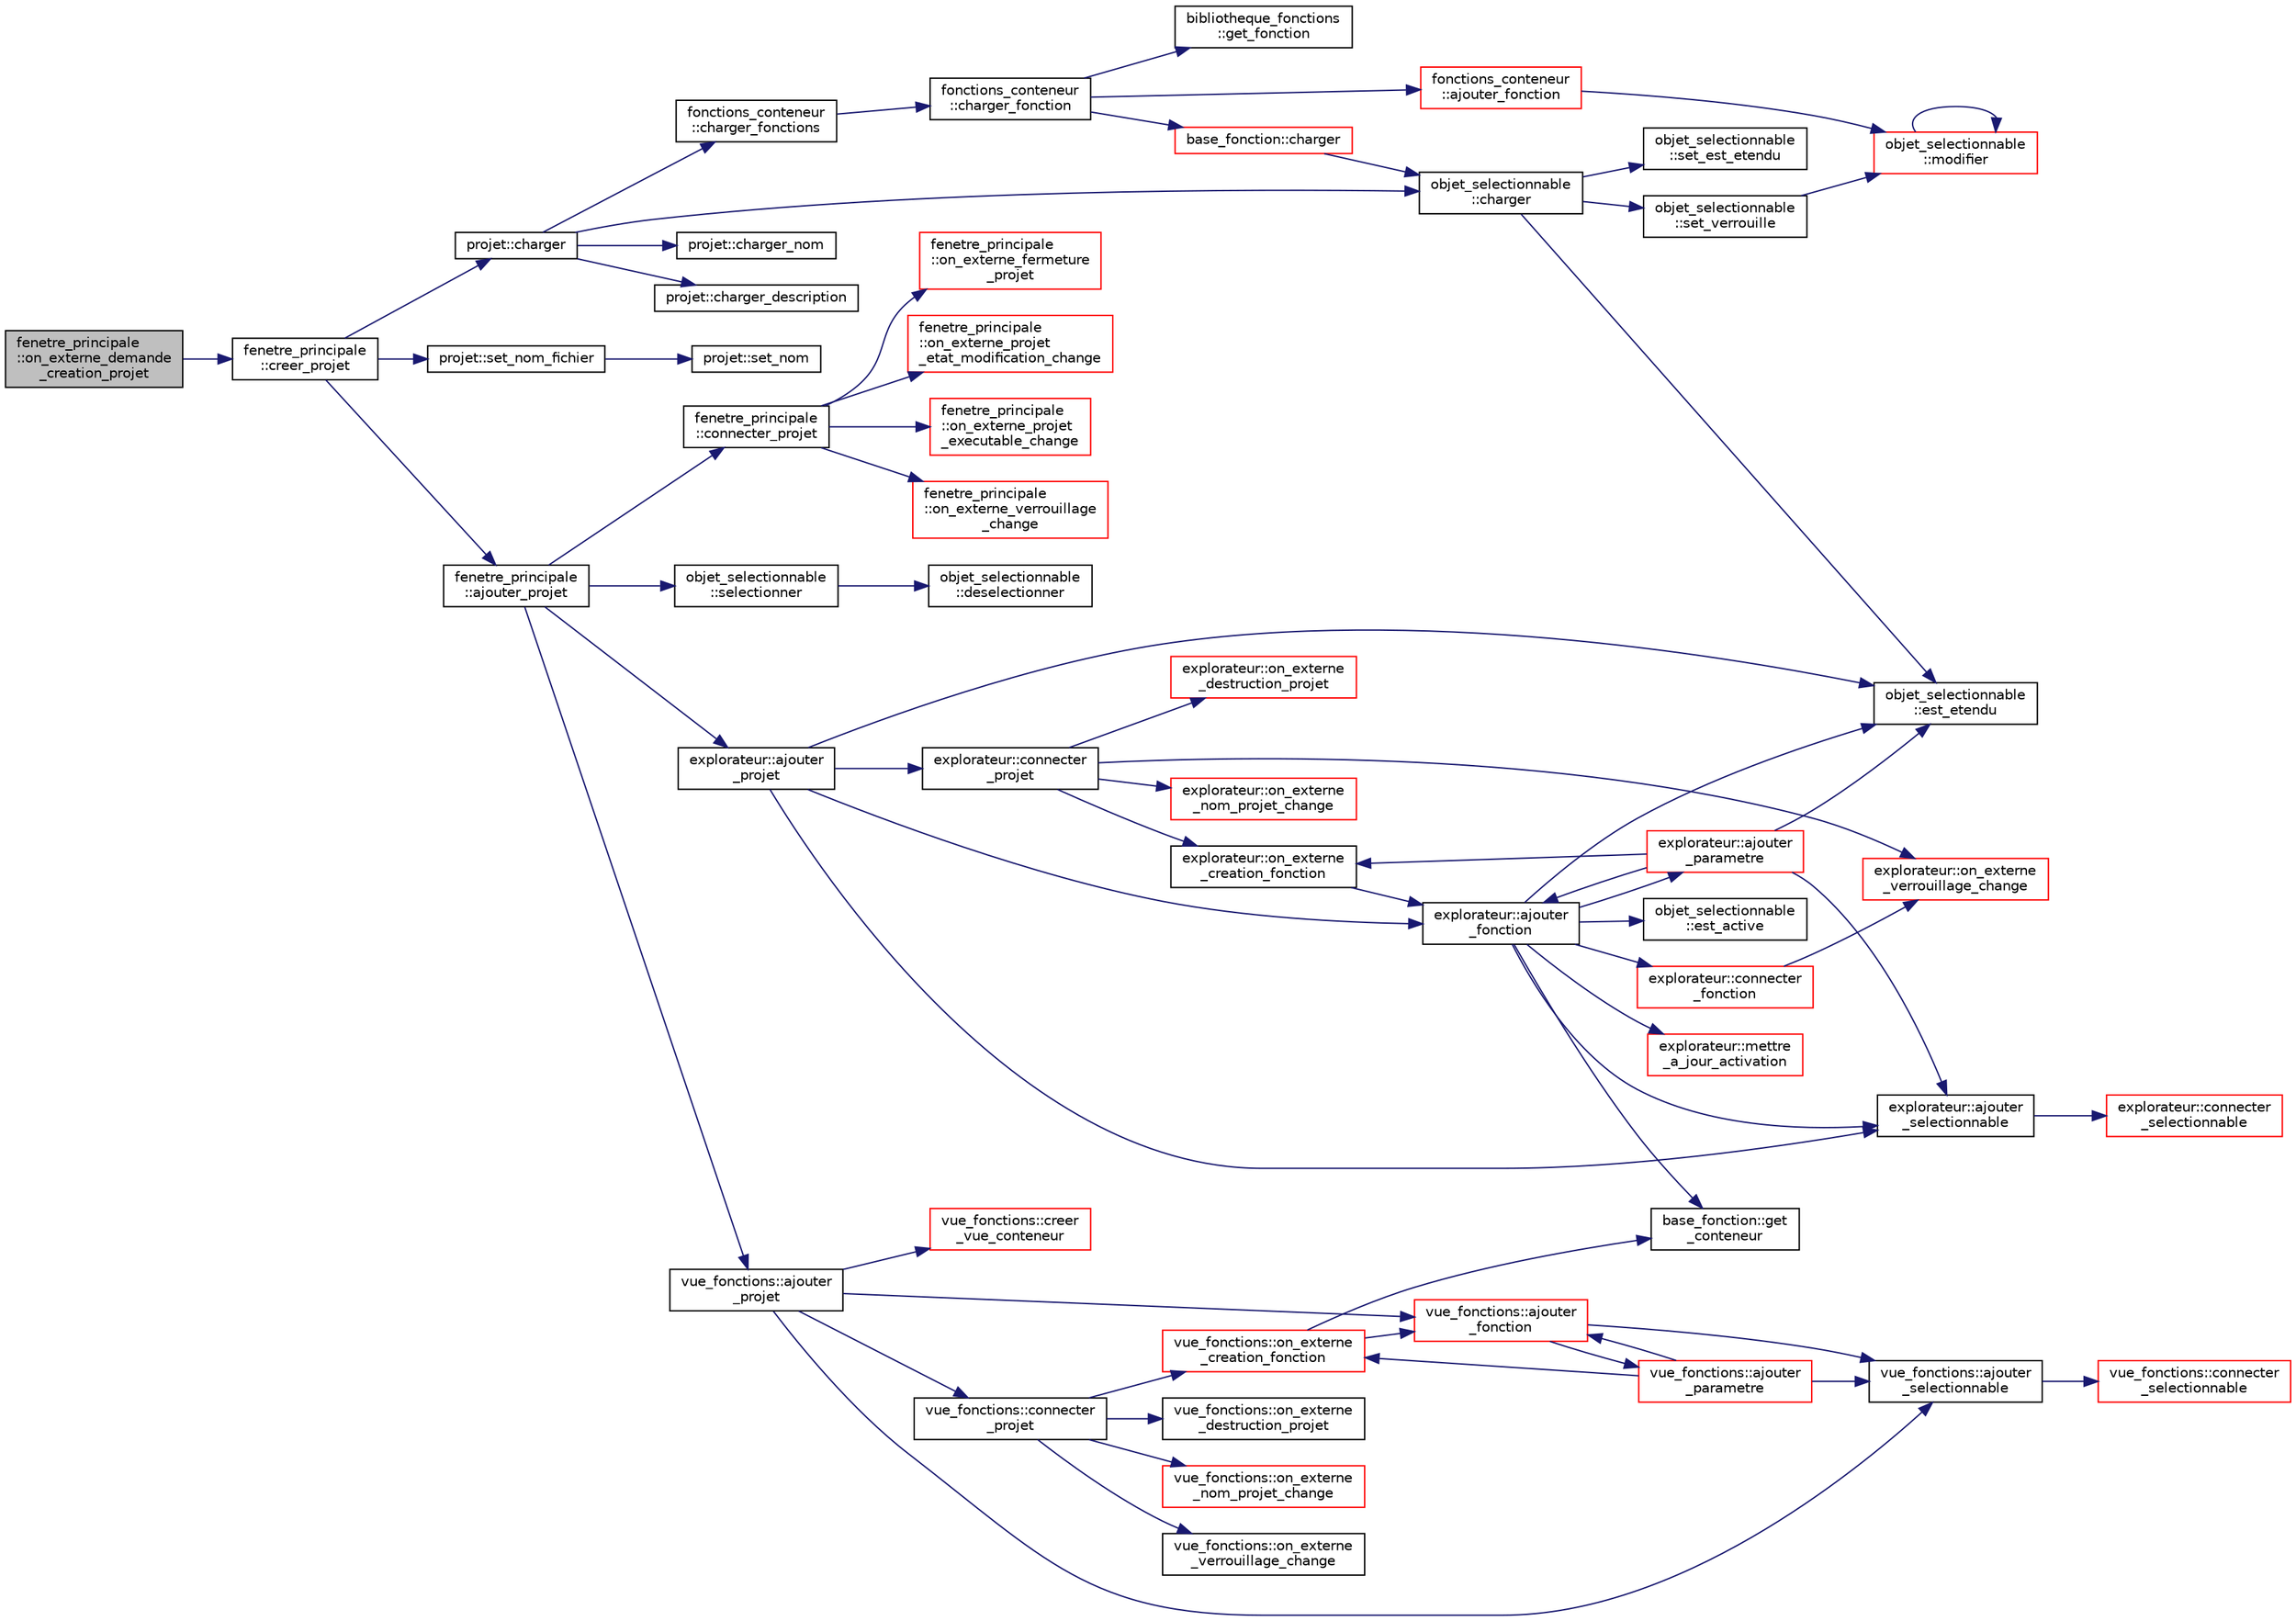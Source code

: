 digraph "fenetre_principale::on_externe_demande_creation_projet"
{
  edge [fontname="Helvetica",fontsize="10",labelfontname="Helvetica",labelfontsize="10"];
  node [fontname="Helvetica",fontsize="10",shape=record];
  rankdir="LR";
  Node1190 [label="fenetre_principale\l::on_externe_demande\l_creation_projet",height=0.2,width=0.4,color="black", fillcolor="grey75", style="filled", fontcolor="black"];
  Node1190 -> Node1191 [color="midnightblue",fontsize="10",style="solid",fontname="Helvetica"];
  Node1191 [label="fenetre_principale\l::creer_projet",height=0.2,width=0.4,color="black", fillcolor="white", style="filled",URL="$classfenetre__principale.html#a719b7500e3608be49652e8ddd8d97af0",tooltip="Crée un projet à partir d&#39;une source xml. "];
  Node1191 -> Node1192 [color="midnightblue",fontsize="10",style="solid",fontname="Helvetica"];
  Node1192 [label="projet::charger",height=0.2,width=0.4,color="black", fillcolor="white", style="filled",URL="$classprojet.html#a68c7ce13d982519c05ec13a7bbdff382"];
  Node1192 -> Node1193 [color="midnightblue",fontsize="10",style="solid",fontname="Helvetica"];
  Node1193 [label="projet::charger_nom",height=0.2,width=0.4,color="black", fillcolor="white", style="filled",URL="$classprojet.html#aa86c79657eb857625d912f51eef422c8"];
  Node1192 -> Node1194 [color="midnightblue",fontsize="10",style="solid",fontname="Helvetica"];
  Node1194 [label="projet::charger_description",height=0.2,width=0.4,color="black", fillcolor="white", style="filled",URL="$classprojet.html#a53f140621fa770b3f15366596df41a0e"];
  Node1192 -> Node1195 [color="midnightblue",fontsize="10",style="solid",fontname="Helvetica"];
  Node1195 [label="objet_selectionnable\l::charger",height=0.2,width=0.4,color="black", fillcolor="white", style="filled",URL="$classobjet__selectionnable.html#a8f3ce3c0cf4e85da9115b7517f9e0e2d"];
  Node1195 -> Node1196 [color="midnightblue",fontsize="10",style="solid",fontname="Helvetica"];
  Node1196 [label="objet_selectionnable\l::est_etendu",height=0.2,width=0.4,color="black", fillcolor="white", style="filled",URL="$classobjet__selectionnable.html#af1e714963d861a9895ff590531396707"];
  Node1195 -> Node1197 [color="midnightblue",fontsize="10",style="solid",fontname="Helvetica"];
  Node1197 [label="objet_selectionnable\l::set_est_etendu",height=0.2,width=0.4,color="black", fillcolor="white", style="filled",URL="$classobjet__selectionnable.html#aafef1c588ce9d5f7956c321799986b9b"];
  Node1195 -> Node1198 [color="midnightblue",fontsize="10",style="solid",fontname="Helvetica"];
  Node1198 [label="objet_selectionnable\l::set_verrouille",height=0.2,width=0.4,color="black", fillcolor="white", style="filled",URL="$classobjet__selectionnable.html#a5d39343f43293805a0b60e8520687d87"];
  Node1198 -> Node1199 [color="midnightblue",fontsize="10",style="solid",fontname="Helvetica"];
  Node1199 [label="objet_selectionnable\l::modifier",height=0.2,width=0.4,color="red", fillcolor="white", style="filled",URL="$classobjet__selectionnable.html#a9f76b8e89231a79c3fc840af874bd868"];
  Node1199 -> Node1199 [color="midnightblue",fontsize="10",style="solid",fontname="Helvetica"];
  Node1192 -> Node1201 [color="midnightblue",fontsize="10",style="solid",fontname="Helvetica"];
  Node1201 [label="fonctions_conteneur\l::charger_fonctions",height=0.2,width=0.4,color="black", fillcolor="white", style="filled",URL="$classfonctions__conteneur.html#aeb43e1fd3929d565f33b34db7ce8c583"];
  Node1201 -> Node1202 [color="midnightblue",fontsize="10",style="solid",fontname="Helvetica"];
  Node1202 [label="fonctions_conteneur\l::charger_fonction",height=0.2,width=0.4,color="black", fillcolor="white", style="filled",URL="$classfonctions__conteneur.html#a2e241972228c75c5550287bd0fa6501e"];
  Node1202 -> Node1203 [color="midnightblue",fontsize="10",style="solid",fontname="Helvetica"];
  Node1203 [label="bibliotheque_fonctions\l::get_fonction",height=0.2,width=0.4,color="black", fillcolor="white", style="filled",URL="$classbibliotheque__fonctions.html#a97e2db5603fe4267df7ace47f110b6e0"];
  Node1202 -> Node1204 [color="midnightblue",fontsize="10",style="solid",fontname="Helvetica"];
  Node1204 [label="base_fonction::charger",height=0.2,width=0.4,color="red", fillcolor="white", style="filled",URL="$classbase__fonction.html#a693965131515a05876dd55562cba2757"];
  Node1204 -> Node1195 [color="midnightblue",fontsize="10",style="solid",fontname="Helvetica"];
  Node1202 -> Node1223 [color="midnightblue",fontsize="10",style="solid",fontname="Helvetica"];
  Node1223 [label="fonctions_conteneur\l::ajouter_fonction",height=0.2,width=0.4,color="red", fillcolor="white", style="filled",URL="$classfonctions__conteneur.html#a5498a158c4d4f16fc63e54809ce381d5"];
  Node1223 -> Node1199 [color="midnightblue",fontsize="10",style="solid",fontname="Helvetica"];
  Node1191 -> Node1230 [color="midnightblue",fontsize="10",style="solid",fontname="Helvetica"];
  Node1230 [label="projet::set_nom_fichier",height=0.2,width=0.4,color="black", fillcolor="white", style="filled",URL="$classprojet.html#ad8800652d03f73eaad197af702d3d133"];
  Node1230 -> Node1231 [color="midnightblue",fontsize="10",style="solid",fontname="Helvetica"];
  Node1231 [label="projet::set_nom",height=0.2,width=0.4,color="black", fillcolor="white", style="filled",URL="$classprojet.html#a3020254e65eb57b4c36bf7990021ad2b"];
  Node1191 -> Node1232 [color="midnightblue",fontsize="10",style="solid",fontname="Helvetica"];
  Node1232 [label="fenetre_principale\l::ajouter_projet",height=0.2,width=0.4,color="black", fillcolor="white", style="filled",URL="$classfenetre__principale.html#a36f89a276a3e7c84f23e953a1d1ed4c2",tooltip="Ajoute un nouveau projet donné. "];
  Node1232 -> Node1233 [color="midnightblue",fontsize="10",style="solid",fontname="Helvetica"];
  Node1233 [label="explorateur::ajouter\l_projet",height=0.2,width=0.4,color="black", fillcolor="white", style="filled",URL="$classexplorateur.html#a187e3de9d541231a4e42cc18dd164c01"];
  Node1233 -> Node1234 [color="midnightblue",fontsize="10",style="solid",fontname="Helvetica"];
  Node1234 [label="explorateur::ajouter\l_selectionnable",height=0.2,width=0.4,color="black", fillcolor="white", style="filled",URL="$classexplorateur.html#a887540b504bdc698ba2b8736fe0e9fdc"];
  Node1234 -> Node1235 [color="midnightblue",fontsize="10",style="solid",fontname="Helvetica"];
  Node1235 [label="explorateur::connecter\l_selectionnable",height=0.2,width=0.4,color="red", fillcolor="white", style="filled",URL="$classexplorateur.html#ad22d29aa9fc32953c4b2b77c56d189db"];
  Node1233 -> Node1239 [color="midnightblue",fontsize="10",style="solid",fontname="Helvetica"];
  Node1239 [label="explorateur::connecter\l_projet",height=0.2,width=0.4,color="black", fillcolor="white", style="filled",URL="$classexplorateur.html#a2a297d8a36310f5b657c06e13cff0b06"];
  Node1239 -> Node1240 [color="midnightblue",fontsize="10",style="solid",fontname="Helvetica"];
  Node1240 [label="explorateur::on_externe\l_creation_fonction",height=0.2,width=0.4,color="black", fillcolor="white", style="filled",URL="$classexplorateur.html#a7f6b58995b31a6b09758e6af0c5988a0"];
  Node1240 -> Node1241 [color="midnightblue",fontsize="10",style="solid",fontname="Helvetica"];
  Node1241 [label="explorateur::ajouter\l_fonction",height=0.2,width=0.4,color="black", fillcolor="white", style="filled",URL="$classexplorateur.html#a9da9de05eb1380d7dc9d0dddd85f2432"];
  Node1241 -> Node1242 [color="midnightblue",fontsize="10",style="solid",fontname="Helvetica"];
  Node1242 [label="base_fonction::get\l_conteneur",height=0.2,width=0.4,color="black", fillcolor="white", style="filled",URL="$classbase__fonction.html#a3ae15ad4fd18fed8252fe6d10ca17d23"];
  Node1241 -> Node1234 [color="midnightblue",fontsize="10",style="solid",fontname="Helvetica"];
  Node1241 -> Node1243 [color="midnightblue",fontsize="10",style="solid",fontname="Helvetica"];
  Node1243 [label="explorateur::ajouter\l_parametre",height=0.2,width=0.4,color="red", fillcolor="white", style="filled",URL="$classexplorateur.html#a4f9742e14126da0d20dd6161c005bcd2"];
  Node1243 -> Node1234 [color="midnightblue",fontsize="10",style="solid",fontname="Helvetica"];
  Node1243 -> Node1240 [color="midnightblue",fontsize="10",style="solid",fontname="Helvetica"];
  Node1243 -> Node1241 [color="midnightblue",fontsize="10",style="solid",fontname="Helvetica"];
  Node1243 -> Node1196 [color="midnightblue",fontsize="10",style="solid",fontname="Helvetica"];
  Node1241 -> Node1247 [color="midnightblue",fontsize="10",style="solid",fontname="Helvetica"];
  Node1247 [label="explorateur::mettre\l_a_jour_activation",height=0.2,width=0.4,color="red", fillcolor="white", style="filled",URL="$classexplorateur.html#a1c0d1a2f970f2b4d9560f33f74030f7a"];
  Node1241 -> Node1251 [color="midnightblue",fontsize="10",style="solid",fontname="Helvetica"];
  Node1251 [label="objet_selectionnable\l::est_active",height=0.2,width=0.4,color="black", fillcolor="white", style="filled",URL="$classobjet__selectionnable.html#a9a0bf43723dd1656224cec9f3c42bba0"];
  Node1241 -> Node1196 [color="midnightblue",fontsize="10",style="solid",fontname="Helvetica"];
  Node1241 -> Node1252 [color="midnightblue",fontsize="10",style="solid",fontname="Helvetica"];
  Node1252 [label="explorateur::connecter\l_fonction",height=0.2,width=0.4,color="red", fillcolor="white", style="filled",URL="$classexplorateur.html#a838a8a6442ebd91a5c242ea02c0fe3e2"];
  Node1252 -> Node1255 [color="midnightblue",fontsize="10",style="solid",fontname="Helvetica"];
  Node1255 [label="explorateur::on_externe\l_verrouillage_change",height=0.2,width=0.4,color="red", fillcolor="white", style="filled",URL="$classexplorateur.html#afce2e984617f7198974bcd4db9c4175a"];
  Node1239 -> Node1255 [color="midnightblue",fontsize="10",style="solid",fontname="Helvetica"];
  Node1239 -> Node1260 [color="midnightblue",fontsize="10",style="solid",fontname="Helvetica"];
  Node1260 [label="explorateur::on_externe\l_nom_projet_change",height=0.2,width=0.4,color="red", fillcolor="white", style="filled",URL="$classexplorateur.html#a9f74457a3d08f73b28f5c4eaaf01acc9"];
  Node1239 -> Node1262 [color="midnightblue",fontsize="10",style="solid",fontname="Helvetica"];
  Node1262 [label="explorateur::on_externe\l_destruction_projet",height=0.2,width=0.4,color="red", fillcolor="white", style="filled",URL="$classexplorateur.html#ad7dd8e9faf432a50a821f76ff8c13e39"];
  Node1233 -> Node1241 [color="midnightblue",fontsize="10",style="solid",fontname="Helvetica"];
  Node1233 -> Node1196 [color="midnightblue",fontsize="10",style="solid",fontname="Helvetica"];
  Node1232 -> Node1265 [color="midnightblue",fontsize="10",style="solid",fontname="Helvetica"];
  Node1265 [label="vue_fonctions::ajouter\l_projet",height=0.2,width=0.4,color="black", fillcolor="white", style="filled",URL="$classvue__fonctions.html#ac4069084e2d6cbc37f12f6c83519b1b0"];
  Node1265 -> Node1266 [color="midnightblue",fontsize="10",style="solid",fontname="Helvetica"];
  Node1266 [label="vue_fonctions::ajouter\l_selectionnable",height=0.2,width=0.4,color="black", fillcolor="white", style="filled",URL="$classvue__fonctions.html#a77d4c5f3bb2ec3a1160c1d05c23b8bb0"];
  Node1266 -> Node1267 [color="midnightblue",fontsize="10",style="solid",fontname="Helvetica"];
  Node1267 [label="vue_fonctions::connecter\l_selectionnable",height=0.2,width=0.4,color="red", fillcolor="white", style="filled",URL="$classvue__fonctions.html#a8b4d92b99c2f8bad26192a3d496cd97a"];
  Node1265 -> Node1279 [color="midnightblue",fontsize="10",style="solid",fontname="Helvetica"];
  Node1279 [label="vue_fonctions::connecter\l_projet",height=0.2,width=0.4,color="black", fillcolor="white", style="filled",URL="$classvue__fonctions.html#a7a1bbb16655ef76c7ed9fe1eadc085fa"];
  Node1279 -> Node1280 [color="midnightblue",fontsize="10",style="solid",fontname="Helvetica"];
  Node1280 [label="vue_fonctions::on_externe\l_creation_fonction",height=0.2,width=0.4,color="red", fillcolor="white", style="filled",URL="$classvue__fonctions.html#a83878c3919ac64ebcd7c04c7c1046888"];
  Node1280 -> Node1281 [color="midnightblue",fontsize="10",style="solid",fontname="Helvetica"];
  Node1281 [label="vue_fonctions::ajouter\l_fonction",height=0.2,width=0.4,color="red", fillcolor="white", style="filled",URL="$classvue__fonctions.html#a5a635af08c44943e09830be4d8f6d041"];
  Node1281 -> Node1266 [color="midnightblue",fontsize="10",style="solid",fontname="Helvetica"];
  Node1281 -> Node1282 [color="midnightblue",fontsize="10",style="solid",fontname="Helvetica"];
  Node1282 [label="vue_fonctions::ajouter\l_parametre",height=0.2,width=0.4,color="red", fillcolor="white", style="filled",URL="$classvue__fonctions.html#ac0eb435722cb06695d5a30456659f729"];
  Node1282 -> Node1266 [color="midnightblue",fontsize="10",style="solid",fontname="Helvetica"];
  Node1282 -> Node1280 [color="midnightblue",fontsize="10",style="solid",fontname="Helvetica"];
  Node1282 -> Node1281 [color="midnightblue",fontsize="10",style="solid",fontname="Helvetica"];
  Node1280 -> Node1242 [color="midnightblue",fontsize="10",style="solid",fontname="Helvetica"];
  Node1279 -> Node1287 [color="midnightblue",fontsize="10",style="solid",fontname="Helvetica"];
  Node1287 [label="vue_fonctions::on_externe\l_nom_projet_change",height=0.2,width=0.4,color="red", fillcolor="white", style="filled",URL="$classvue__fonctions.html#a952b392ce79225a64e3f5528d745ff30"];
  Node1279 -> Node1288 [color="midnightblue",fontsize="10",style="solid",fontname="Helvetica"];
  Node1288 [label="vue_fonctions::on_externe\l_verrouillage_change",height=0.2,width=0.4,color="black", fillcolor="white", style="filled",URL="$classvue__fonctions.html#ae1040e9a2b73fb1fbc17e1a0e438c036"];
  Node1279 -> Node1289 [color="midnightblue",fontsize="10",style="solid",fontname="Helvetica"];
  Node1289 [label="vue_fonctions::on_externe\l_destruction_projet",height=0.2,width=0.4,color="black", fillcolor="white", style="filled",URL="$classvue__fonctions.html#a9ccf7aef7028a0240a4f5eb7d2c26169"];
  Node1265 -> Node1281 [color="midnightblue",fontsize="10",style="solid",fontname="Helvetica"];
  Node1265 -> Node1269 [color="midnightblue",fontsize="10",style="solid",fontname="Helvetica"];
  Node1269 [label="vue_fonctions::creer\l_vue_conteneur",height=0.2,width=0.4,color="red", fillcolor="white", style="filled",URL="$classvue__fonctions.html#a43f442e02fedae787e0027e5c766cab4",tooltip="On crée la vue. "];
  Node1232 -> Node1290 [color="midnightblue",fontsize="10",style="solid",fontname="Helvetica"];
  Node1290 [label="fenetre_principale\l::connecter_projet",height=0.2,width=0.4,color="black", fillcolor="white", style="filled",URL="$classfenetre__principale.html#a8a3a74f711670339243baf7c08d7ca05",tooltip="Ajoute les connections pour un projet donné. "];
  Node1290 -> Node1291 [color="midnightblue",fontsize="10",style="solid",fontname="Helvetica"];
  Node1291 [label="fenetre_principale\l::on_externe_projet\l_etat_modification_change",height=0.2,width=0.4,color="red", fillcolor="white", style="filled",URL="$classfenetre__principale.html#aa3031f71451237710b8e71ffc9df4f23",tooltip="Fonction appelée lorsque l&#39;état de modification d&#39;un projet change. "];
  Node1290 -> Node1304 [color="midnightblue",fontsize="10",style="solid",fontname="Helvetica"];
  Node1304 [label="fenetre_principale\l::on_externe_projet\l_executable_change",height=0.2,width=0.4,color="red", fillcolor="white", style="filled",URL="$classfenetre__principale.html#aac51e3e43a291658385b410ad158f24d",tooltip="Fonction appelée lorsque l&#39;état d&#39;exécutabitlité d&#39;un projet change. "];
  Node1290 -> Node1307 [color="midnightblue",fontsize="10",style="solid",fontname="Helvetica"];
  Node1307 [label="fenetre_principale\l::on_externe_verrouillage\l_change",height=0.2,width=0.4,color="red", fillcolor="white", style="filled",URL="$classfenetre__principale.html#a6a720767a355118833f47fdf265f134b",tooltip="Fonction appelée lorsqu&#39;il y a un changement de verrouillage d&#39;un objet. "];
  Node1290 -> Node1308 [color="midnightblue",fontsize="10",style="solid",fontname="Helvetica"];
  Node1308 [label="fenetre_principale\l::on_externe_fermeture\l_projet",height=0.2,width=0.4,color="red", fillcolor="white", style="filled",URL="$classfenetre__principale.html#aed193870fa2381dc3add068169629d7b",tooltip="Fonction appelée lorsqu&#39;il y a une demande externe de fermeture d&#39;un projet. "];
  Node1232 -> Node1315 [color="midnightblue",fontsize="10",style="solid",fontname="Helvetica"];
  Node1315 [label="objet_selectionnable\l::selectionner",height=0.2,width=0.4,color="black", fillcolor="white", style="filled",URL="$classobjet__selectionnable.html#a645da22be6e3f8747086da238e788fb9"];
  Node1315 -> Node1314 [color="midnightblue",fontsize="10",style="solid",fontname="Helvetica"];
  Node1314 [label="objet_selectionnable\l::deselectionner",height=0.2,width=0.4,color="black", fillcolor="white", style="filled",URL="$classobjet__selectionnable.html#a555085da89b30b07349064bb54a26138"];
}
